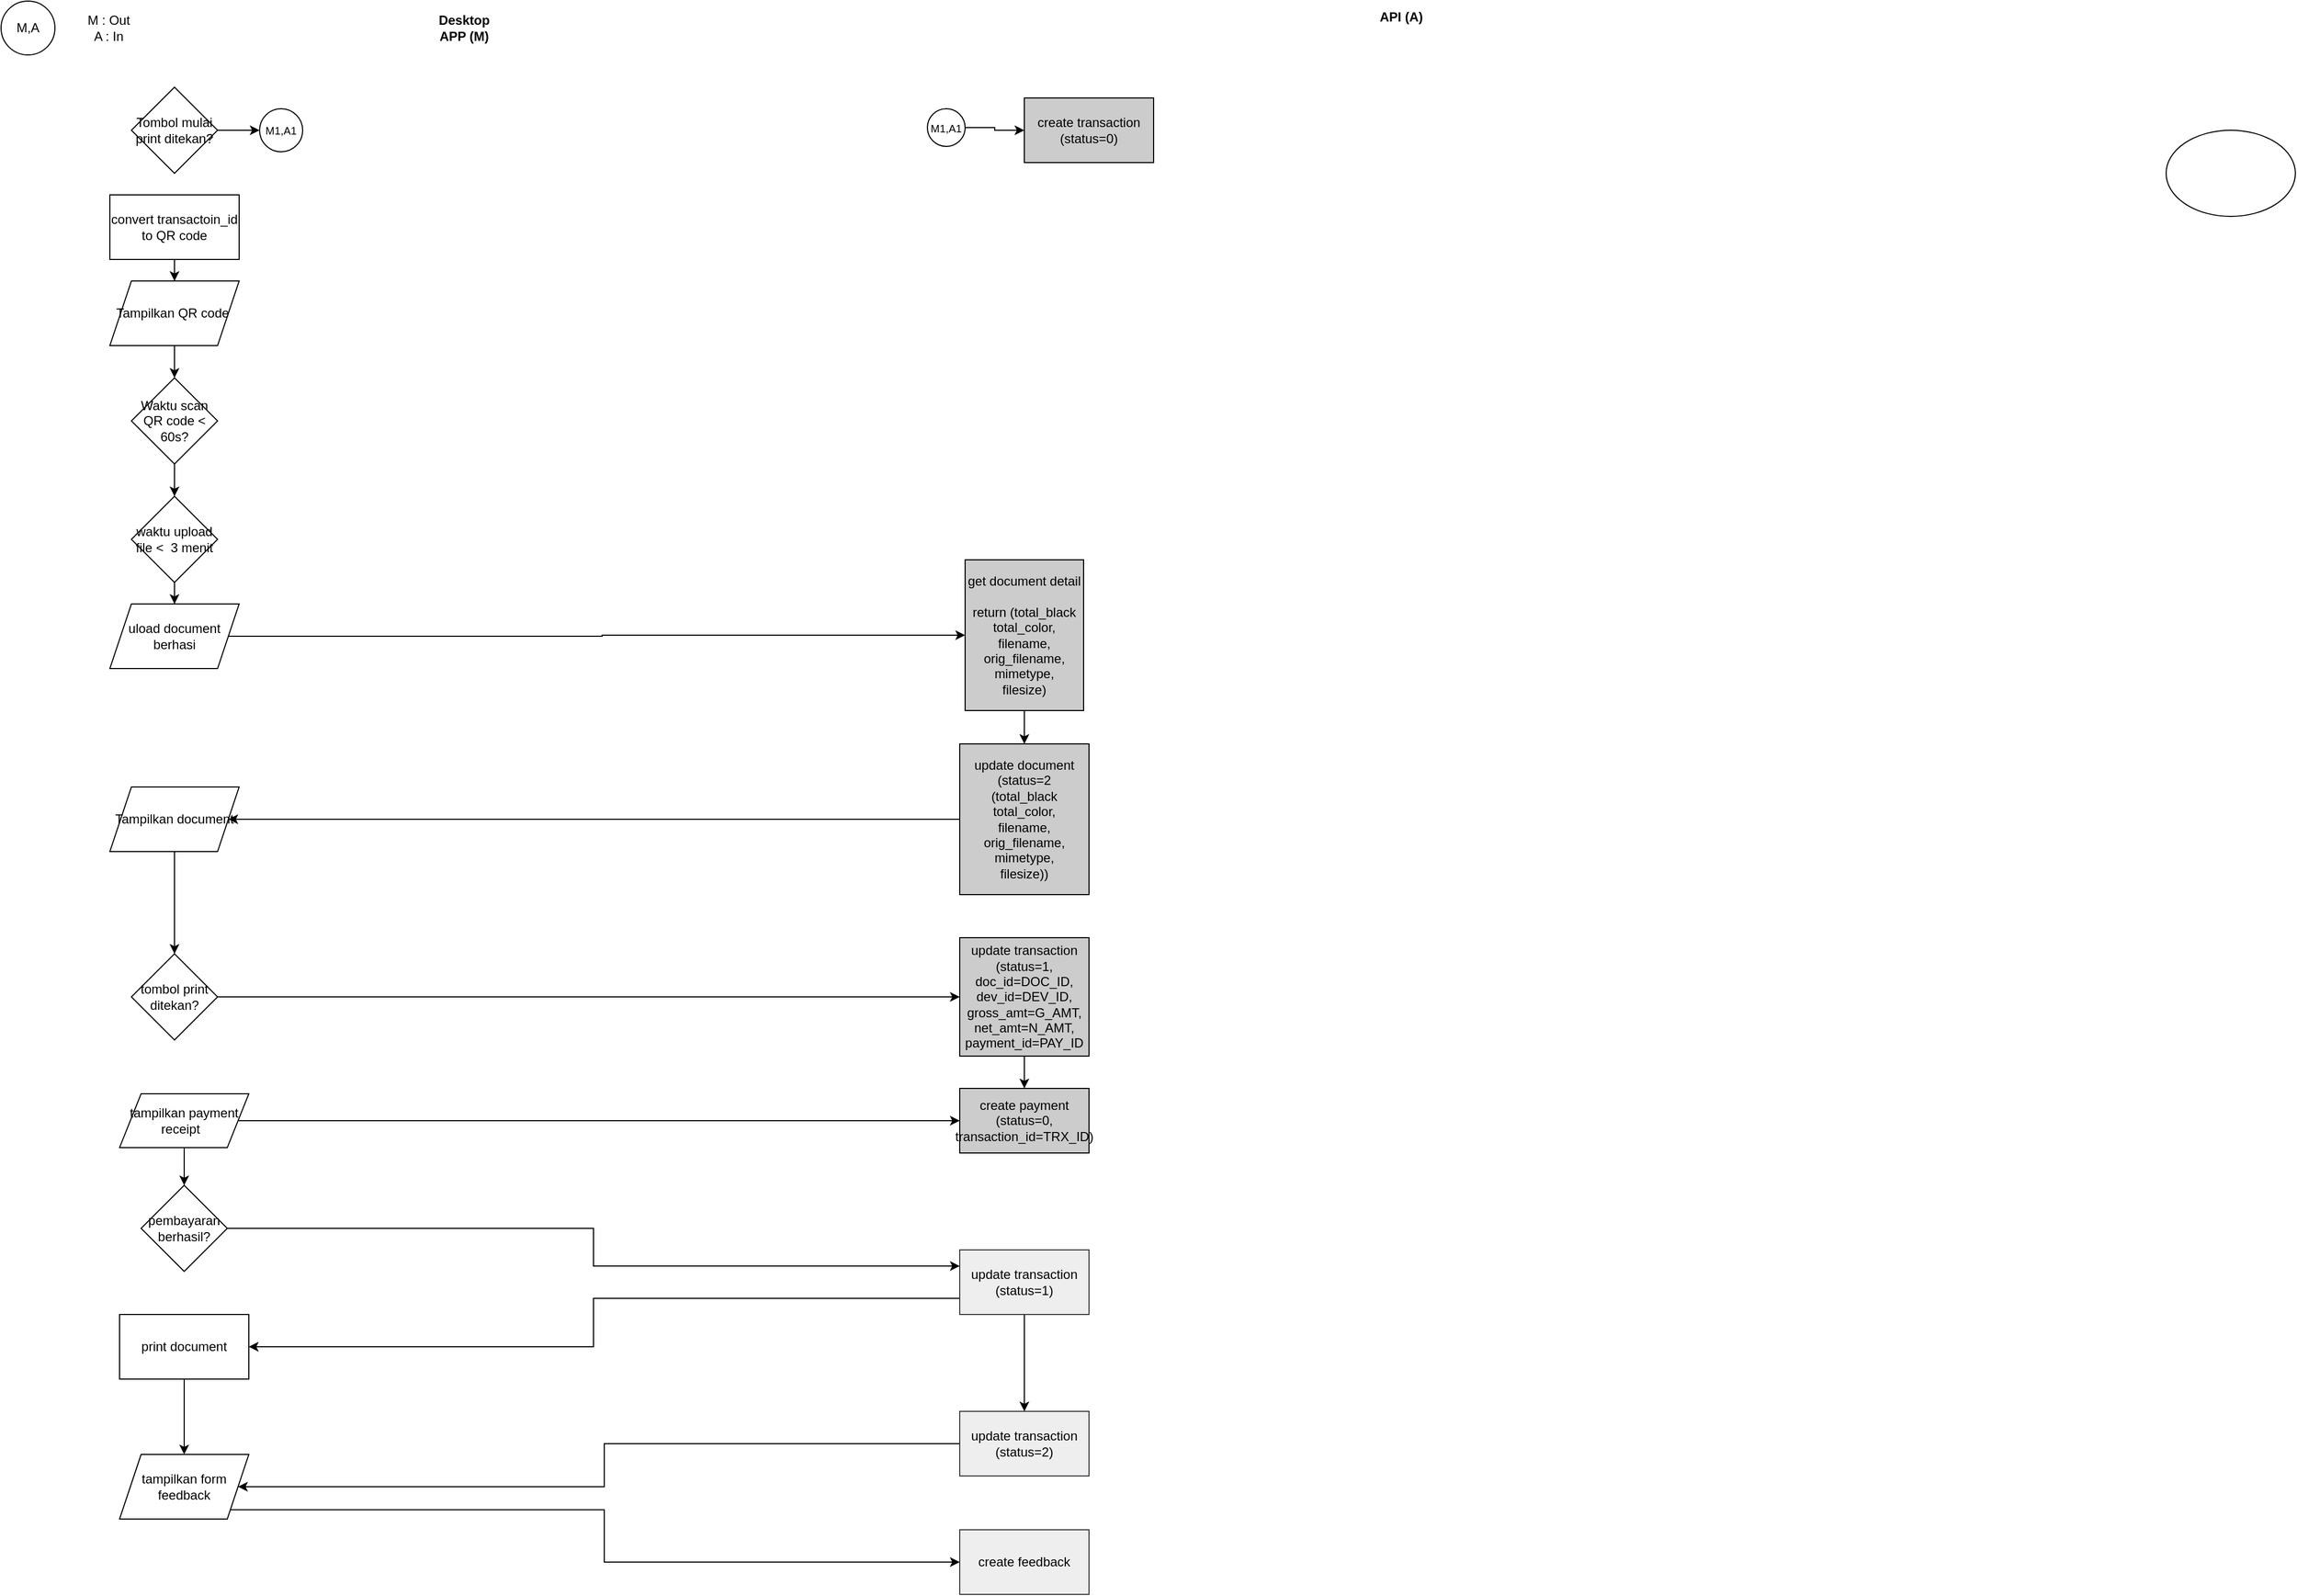 <mxfile version="20.0.3" type="github">
  <diagram id="C5RBs43oDa-KdzZeNtuy" name="Page-1">
    <mxGraphModel dx="1564" dy="856" grid="1" gridSize="10" guides="1" tooltips="1" connect="1" arrows="1" fold="1" page="1" pageScale="1" pageWidth="827" pageHeight="1169" math="0" shadow="0">
      <root>
        <mxCell id="WIyWlLk6GJQsqaUBKTNV-0" />
        <mxCell id="WIyWlLk6GJQsqaUBKTNV-1" parent="WIyWlLk6GJQsqaUBKTNV-0" />
        <mxCell id="w0ZbP1M1caESMiB_OuNO-19" style="edgeStyle=orthogonalEdgeStyle;rounded=0;orthogonalLoop=1;jettySize=auto;html=1;exitX=1;exitY=0.5;exitDx=0;exitDy=0;entryX=0;entryY=0.5;entryDx=0;entryDy=0;fontSize=10;" edge="1" parent="WIyWlLk6GJQsqaUBKTNV-1" source="AUcS2tF5ko8HKRd4lXUs-2" target="w0ZbP1M1caESMiB_OuNO-16">
          <mxGeometry relative="1" as="geometry" />
        </mxCell>
        <mxCell id="AUcS2tF5ko8HKRd4lXUs-2" value="Tombol mulai print ditekan?" style="rhombus;whiteSpace=wrap;html=1;" parent="WIyWlLk6GJQsqaUBKTNV-1" vertex="1">
          <mxGeometry x="121" y="80" width="80" height="80" as="geometry" />
        </mxCell>
        <mxCell id="AUcS2tF5ko8HKRd4lXUs-3" value="create transaction&lt;br&gt;(status=0)" style="whiteSpace=wrap;html=1;fillColor=#CCCCCC;" parent="WIyWlLk6GJQsqaUBKTNV-1" vertex="1">
          <mxGeometry x="950" y="90" width="120" height="60" as="geometry" />
        </mxCell>
        <mxCell id="AUcS2tF5ko8HKRd4lXUs-8" value="" style="edgeStyle=orthogonalEdgeStyle;rounded=0;orthogonalLoop=1;jettySize=auto;html=1;fontColor=#F8CECC;" parent="WIyWlLk6GJQsqaUBKTNV-1" source="AUcS2tF5ko8HKRd4lXUs-5" target="AUcS2tF5ko8HKRd4lXUs-7" edge="1">
          <mxGeometry relative="1" as="geometry" />
        </mxCell>
        <mxCell id="AUcS2tF5ko8HKRd4lXUs-5" value="convert transactoin_id to QR code" style="whiteSpace=wrap;html=1;fillColor=#FFFFFF;" parent="WIyWlLk6GJQsqaUBKTNV-1" vertex="1">
          <mxGeometry x="101" y="180" width="120" height="60" as="geometry" />
        </mxCell>
        <mxCell id="AUcS2tF5ko8HKRd4lXUs-10" value="" style="edgeStyle=orthogonalEdgeStyle;rounded=0;orthogonalLoop=1;jettySize=auto;html=1;fontColor=#F8CECC;" parent="WIyWlLk6GJQsqaUBKTNV-1" source="AUcS2tF5ko8HKRd4lXUs-7" target="AUcS2tF5ko8HKRd4lXUs-9" edge="1">
          <mxGeometry relative="1" as="geometry" />
        </mxCell>
        <mxCell id="AUcS2tF5ko8HKRd4lXUs-7" value="Tampilkan QR code&amp;nbsp;" style="shape=parallelogram;perimeter=parallelogramPerimeter;whiteSpace=wrap;html=1;fixedSize=1;fillColor=#FFFFFF;" parent="WIyWlLk6GJQsqaUBKTNV-1" vertex="1">
          <mxGeometry x="101" y="260" width="120" height="60" as="geometry" />
        </mxCell>
        <mxCell id="AUcS2tF5ko8HKRd4lXUs-12" value="" style="edgeStyle=orthogonalEdgeStyle;rounded=0;orthogonalLoop=1;jettySize=auto;html=1;fontColor=#F8CECC;startArrow=none;exitX=0.5;exitY=1;exitDx=0;exitDy=0;" parent="WIyWlLk6GJQsqaUBKTNV-1" source="AUcS2tF5ko8HKRd4lXUs-9" target="AUcS2tF5ko8HKRd4lXUs-11" edge="1">
          <mxGeometry relative="1" as="geometry">
            <mxPoint x="161" y="610" as="sourcePoint" />
          </mxGeometry>
        </mxCell>
        <mxCell id="AUcS2tF5ko8HKRd4lXUs-9" value="Waktu scan QR code &amp;lt; 60s?" style="rhombus;whiteSpace=wrap;html=1;fillColor=#FFFFFF;" parent="WIyWlLk6GJQsqaUBKTNV-1" vertex="1">
          <mxGeometry x="121" y="350" width="80" height="80" as="geometry" />
        </mxCell>
        <mxCell id="AUcS2tF5ko8HKRd4lXUs-56" value="" style="edgeStyle=orthogonalEdgeStyle;rounded=0;orthogonalLoop=1;jettySize=auto;html=1;fontColor=#F8CECC;" parent="WIyWlLk6GJQsqaUBKTNV-1" source="AUcS2tF5ko8HKRd4lXUs-11" target="AUcS2tF5ko8HKRd4lXUs-55" edge="1">
          <mxGeometry relative="1" as="geometry" />
        </mxCell>
        <mxCell id="AUcS2tF5ko8HKRd4lXUs-11" value="waktu upload file &amp;lt;&amp;nbsp; 3 menit" style="rhombus;whiteSpace=wrap;html=1;fillColor=#FFFFFF;" parent="WIyWlLk6GJQsqaUBKTNV-1" vertex="1">
          <mxGeometry x="121" y="460" width="80" height="80" as="geometry" />
        </mxCell>
        <mxCell id="AUcS2tF5ko8HKRd4lXUs-30" value="" style="edgeStyle=orthogonalEdgeStyle;rounded=0;orthogonalLoop=1;jettySize=auto;html=1;fontColor=#F8CECC;entryX=1;entryY=0.5;entryDx=0;entryDy=0;" parent="WIyWlLk6GJQsqaUBKTNV-1" source="AUcS2tF5ko8HKRd4lXUs-13" target="AUcS2tF5ko8HKRd4lXUs-31" edge="1">
          <mxGeometry relative="1" as="geometry">
            <mxPoint x="160" y="1080" as="targetPoint" />
          </mxGeometry>
        </mxCell>
        <mxCell id="AUcS2tF5ko8HKRd4lXUs-13" value="update document (status=2&lt;br&gt;(total_black&lt;br&gt;total_color,&lt;br&gt;filename,&lt;br&gt;orig_filename,&lt;br&gt;mimetype,&lt;br&gt;filesize))" style="whiteSpace=wrap;html=1;fillColor=#CCCCCC;" parent="WIyWlLk6GJQsqaUBKTNV-1" vertex="1">
          <mxGeometry x="890" y="690" width="120" height="140" as="geometry" />
        </mxCell>
        <mxCell id="AUcS2tF5ko8HKRd4lXUs-40" value="" style="edgeStyle=orthogonalEdgeStyle;rounded=0;orthogonalLoop=1;jettySize=auto;html=1;fontColor=#F8CECC;" parent="WIyWlLk6GJQsqaUBKTNV-1" source="AUcS2tF5ko8HKRd4lXUs-16" target="AUcS2tF5ko8HKRd4lXUs-39" edge="1">
          <mxGeometry relative="1" as="geometry" />
        </mxCell>
        <mxCell id="w0ZbP1M1caESMiB_OuNO-5" style="edgeStyle=orthogonalEdgeStyle;rounded=0;orthogonalLoop=1;jettySize=auto;html=1;exitX=1;exitY=0.5;exitDx=0;exitDy=0;entryX=0;entryY=0.5;entryDx=0;entryDy=0;" edge="1" parent="WIyWlLk6GJQsqaUBKTNV-1" source="AUcS2tF5ko8HKRd4lXUs-16" target="AUcS2tF5ko8HKRd4lXUs-43">
          <mxGeometry relative="1" as="geometry" />
        </mxCell>
        <mxCell id="AUcS2tF5ko8HKRd4lXUs-16" value="tampilkan payment receipt&amp;nbsp;&amp;nbsp;" style="shape=parallelogram;perimeter=parallelogramPerimeter;whiteSpace=wrap;html=1;fixedSize=1;fillColor=#FFFFFF;" parent="WIyWlLk6GJQsqaUBKTNV-1" vertex="1">
          <mxGeometry x="110" y="1015" width="120" height="50" as="geometry" />
        </mxCell>
        <mxCell id="AUcS2tF5ko8HKRd4lXUs-45" value="" style="edgeStyle=orthogonalEdgeStyle;rounded=0;orthogonalLoop=1;jettySize=auto;html=1;fontColor=#F8CECC;exitX=0.5;exitY=1;exitDx=0;exitDy=0;" parent="WIyWlLk6GJQsqaUBKTNV-1" source="AUcS2tF5ko8HKRd4lXUs-21" target="AUcS2tF5ko8HKRd4lXUs-43" edge="1">
          <mxGeometry relative="1" as="geometry" />
        </mxCell>
        <mxCell id="AUcS2tF5ko8HKRd4lXUs-21" value="update transaction&lt;br&gt;(status=1, doc_id=DOC_ID, dev_id=DEV_ID, gross_amt=G_AMT, net_amt=N_AMT,&lt;br&gt;payment_id=PAY_ID" style="whiteSpace=wrap;html=1;fillColor=#CCCCCC;" parent="WIyWlLk6GJQsqaUBKTNV-1" vertex="1">
          <mxGeometry x="890" y="870" width="120" height="110" as="geometry" />
        </mxCell>
        <mxCell id="AUcS2tF5ko8HKRd4lXUs-25" style="edgeStyle=orthogonalEdgeStyle;rounded=0;orthogonalLoop=1;jettySize=auto;html=1;exitX=0.5;exitY=1;exitDx=0;exitDy=0;entryX=0.5;entryY=0;entryDx=0;entryDy=0;fontColor=#F8CECC;" parent="WIyWlLk6GJQsqaUBKTNV-1" source="AUcS2tF5ko8HKRd4lXUs-23" target="AUcS2tF5ko8HKRd4lXUs-13" edge="1">
          <mxGeometry relative="1" as="geometry" />
        </mxCell>
        <mxCell id="AUcS2tF5ko8HKRd4lXUs-23" value="get document detail&lt;br&gt;&amp;nbsp;&lt;br&gt;return (total_black&lt;br&gt;total_color,&lt;br&gt;filename,&lt;br&gt;orig_filename,&lt;br&gt;mimetype,&lt;br&gt;filesize)" style="whiteSpace=wrap;html=1;fillColor=#CCCCCC;" parent="WIyWlLk6GJQsqaUBKTNV-1" vertex="1">
          <mxGeometry x="895" y="519" width="110" height="140" as="geometry" />
        </mxCell>
        <mxCell id="w0ZbP1M1caESMiB_OuNO-3" value="" style="edgeStyle=orthogonalEdgeStyle;rounded=0;orthogonalLoop=1;jettySize=auto;html=1;" edge="1" parent="WIyWlLk6GJQsqaUBKTNV-1" source="AUcS2tF5ko8HKRd4lXUs-31" target="AUcS2tF5ko8HKRd4lXUs-32">
          <mxGeometry relative="1" as="geometry" />
        </mxCell>
        <mxCell id="AUcS2tF5ko8HKRd4lXUs-31" value="Tampilkan document" style="shape=parallelogram;perimeter=parallelogramPerimeter;whiteSpace=wrap;html=1;fixedSize=1;" parent="WIyWlLk6GJQsqaUBKTNV-1" vertex="1">
          <mxGeometry x="101" y="730" width="120" height="60" as="geometry" />
        </mxCell>
        <mxCell id="w0ZbP1M1caESMiB_OuNO-4" style="edgeStyle=orthogonalEdgeStyle;rounded=0;orthogonalLoop=1;jettySize=auto;html=1;exitX=1;exitY=0.5;exitDx=0;exitDy=0;entryX=0;entryY=0.5;entryDx=0;entryDy=0;" edge="1" parent="WIyWlLk6GJQsqaUBKTNV-1" source="AUcS2tF5ko8HKRd4lXUs-32" target="AUcS2tF5ko8HKRd4lXUs-21">
          <mxGeometry relative="1" as="geometry" />
        </mxCell>
        <mxCell id="AUcS2tF5ko8HKRd4lXUs-32" value="tombol print ditekan?" style="rhombus;whiteSpace=wrap;html=1;" parent="WIyWlLk6GJQsqaUBKTNV-1" vertex="1">
          <mxGeometry x="121" y="885" width="80" height="80" as="geometry" />
        </mxCell>
        <mxCell id="AUcS2tF5ko8HKRd4lXUs-42" value="" style="edgeStyle=orthogonalEdgeStyle;rounded=0;orthogonalLoop=1;jettySize=auto;html=1;fontColor=#F8CECC;entryX=0;entryY=0.25;entryDx=0;entryDy=0;" parent="WIyWlLk6GJQsqaUBKTNV-1" source="AUcS2tF5ko8HKRd4lXUs-39" target="AUcS2tF5ko8HKRd4lXUs-41" edge="1">
          <mxGeometry relative="1" as="geometry" />
        </mxCell>
        <mxCell id="AUcS2tF5ko8HKRd4lXUs-39" value="pembayaran berhasil?" style="rhombus;whiteSpace=wrap;html=1;fillColor=#FFFFFF;" parent="WIyWlLk6GJQsqaUBKTNV-1" vertex="1">
          <mxGeometry x="130" y="1100" width="80" height="80" as="geometry" />
        </mxCell>
        <mxCell id="w0ZbP1M1caESMiB_OuNO-6" style="edgeStyle=orthogonalEdgeStyle;rounded=0;orthogonalLoop=1;jettySize=auto;html=1;exitX=0;exitY=0.75;exitDx=0;exitDy=0;entryX=1;entryY=0.5;entryDx=0;entryDy=0;" edge="1" parent="WIyWlLk6GJQsqaUBKTNV-1" source="AUcS2tF5ko8HKRd4lXUs-41" target="AUcS2tF5ko8HKRd4lXUs-47">
          <mxGeometry relative="1" as="geometry">
            <Array as="points">
              <mxPoint x="550" y="1205" />
              <mxPoint x="550" y="1250" />
            </Array>
          </mxGeometry>
        </mxCell>
        <mxCell id="w0ZbP1M1caESMiB_OuNO-7" style="edgeStyle=orthogonalEdgeStyle;rounded=0;orthogonalLoop=1;jettySize=auto;html=1;exitX=0.5;exitY=1;exitDx=0;exitDy=0;entryX=0.5;entryY=0;entryDx=0;entryDy=0;" edge="1" parent="WIyWlLk6GJQsqaUBKTNV-1" source="AUcS2tF5ko8HKRd4lXUs-41" target="AUcS2tF5ko8HKRd4lXUs-49">
          <mxGeometry relative="1" as="geometry" />
        </mxCell>
        <mxCell id="AUcS2tF5ko8HKRd4lXUs-41" value="update transaction&lt;br&gt;(status=1)" style="whiteSpace=wrap;html=1;fillColor=#eeeeee;strokeColor=#36393d;" parent="WIyWlLk6GJQsqaUBKTNV-1" vertex="1">
          <mxGeometry x="890" y="1160" width="120" height="60" as="geometry" />
        </mxCell>
        <mxCell id="AUcS2tF5ko8HKRd4lXUs-43" value="create payment&lt;br&gt;(status=0,&lt;br&gt;transaction_id=TRX_ID)" style="whiteSpace=wrap;html=1;fillColor=#CCCCCC;" parent="WIyWlLk6GJQsqaUBKTNV-1" vertex="1">
          <mxGeometry x="890" y="1010" width="120" height="60" as="geometry" />
        </mxCell>
        <mxCell id="w0ZbP1M1caESMiB_OuNO-9" value="" style="edgeStyle=orthogonalEdgeStyle;rounded=0;orthogonalLoop=1;jettySize=auto;html=1;" edge="1" parent="WIyWlLk6GJQsqaUBKTNV-1" source="AUcS2tF5ko8HKRd4lXUs-47" target="AUcS2tF5ko8HKRd4lXUs-51">
          <mxGeometry relative="1" as="geometry" />
        </mxCell>
        <mxCell id="AUcS2tF5ko8HKRd4lXUs-47" value="print document" style="whiteSpace=wrap;html=1;" parent="WIyWlLk6GJQsqaUBKTNV-1" vertex="1">
          <mxGeometry x="110" y="1220" width="120" height="60" as="geometry" />
        </mxCell>
        <mxCell id="AUcS2tF5ko8HKRd4lXUs-52" value="" style="edgeStyle=orthogonalEdgeStyle;rounded=0;orthogonalLoop=1;jettySize=auto;html=1;fontColor=#F8CECC;" parent="WIyWlLk6GJQsqaUBKTNV-1" source="AUcS2tF5ko8HKRd4lXUs-49" target="AUcS2tF5ko8HKRd4lXUs-51" edge="1">
          <mxGeometry relative="1" as="geometry" />
        </mxCell>
        <mxCell id="AUcS2tF5ko8HKRd4lXUs-49" value="update transaction&lt;br&gt;(status=2)" style="whiteSpace=wrap;html=1;fillColor=#eeeeee;strokeColor=#36393d;" parent="WIyWlLk6GJQsqaUBKTNV-1" vertex="1">
          <mxGeometry x="890" y="1310" width="120" height="60" as="geometry" />
        </mxCell>
        <mxCell id="w0ZbP1M1caESMiB_OuNO-10" style="edgeStyle=orthogonalEdgeStyle;rounded=0;orthogonalLoop=1;jettySize=auto;html=1;exitX=1;exitY=1;exitDx=0;exitDy=0;entryX=0;entryY=0.5;entryDx=0;entryDy=0;" edge="1" parent="WIyWlLk6GJQsqaUBKTNV-1" source="AUcS2tF5ko8HKRd4lXUs-51" target="AUcS2tF5ko8HKRd4lXUs-53">
          <mxGeometry relative="1" as="geometry" />
        </mxCell>
        <mxCell id="AUcS2tF5ko8HKRd4lXUs-51" value="tampilkan form feedback" style="shape=parallelogram;perimeter=parallelogramPerimeter;whiteSpace=wrap;html=1;fixedSize=1;" parent="WIyWlLk6GJQsqaUBKTNV-1" vertex="1">
          <mxGeometry x="110" y="1350" width="120" height="60" as="geometry" />
        </mxCell>
        <mxCell id="AUcS2tF5ko8HKRd4lXUs-53" value="create feedback" style="whiteSpace=wrap;html=1;fillColor=#eeeeee;strokeColor=#36393d;" parent="WIyWlLk6GJQsqaUBKTNV-1" vertex="1">
          <mxGeometry x="890" y="1420" width="120" height="60" as="geometry" />
        </mxCell>
        <mxCell id="w0ZbP1M1caESMiB_OuNO-2" style="edgeStyle=orthogonalEdgeStyle;rounded=0;orthogonalLoop=1;jettySize=auto;html=1;exitX=1;exitY=0.5;exitDx=0;exitDy=0;entryX=0;entryY=0.5;entryDx=0;entryDy=0;" edge="1" parent="WIyWlLk6GJQsqaUBKTNV-1" source="AUcS2tF5ko8HKRd4lXUs-55" target="AUcS2tF5ko8HKRd4lXUs-23">
          <mxGeometry relative="1" as="geometry" />
        </mxCell>
        <mxCell id="AUcS2tF5ko8HKRd4lXUs-55" value="uload document berhasi" style="shape=parallelogram;perimeter=parallelogramPerimeter;whiteSpace=wrap;html=1;fixedSize=1;" parent="WIyWlLk6GJQsqaUBKTNV-1" vertex="1">
          <mxGeometry x="101" y="560" width="120" height="60" as="geometry" />
        </mxCell>
        <mxCell id="w0ZbP1M1caESMiB_OuNO-12" value="Desktop APP (M)" style="text;html=1;strokeColor=none;fillColor=none;align=center;verticalAlign=middle;whiteSpace=wrap;rounded=0;fontStyle=1" vertex="1" parent="WIyWlLk6GJQsqaUBKTNV-1">
          <mxGeometry x="400" y="10" width="60" height="30" as="geometry" />
        </mxCell>
        <mxCell id="w0ZbP1M1caESMiB_OuNO-13" value="API (A)" style="text;html=1;strokeColor=none;fillColor=none;align=center;verticalAlign=middle;whiteSpace=wrap;rounded=0;fontStyle=1" vertex="1" parent="WIyWlLk6GJQsqaUBKTNV-1">
          <mxGeometry x="1270" width="60" height="30" as="geometry" />
        </mxCell>
        <mxCell id="w0ZbP1M1caESMiB_OuNO-14" value="M,A" style="ellipse;whiteSpace=wrap;html=1;aspect=fixed;" vertex="1" parent="WIyWlLk6GJQsqaUBKTNV-1">
          <mxGeometry width="50" height="50" as="geometry" />
        </mxCell>
        <mxCell id="w0ZbP1M1caESMiB_OuNO-15" value="M : Out&lt;br&gt;A : In" style="text;html=1;strokeColor=none;fillColor=none;align=center;verticalAlign=middle;whiteSpace=wrap;rounded=0;" vertex="1" parent="WIyWlLk6GJQsqaUBKTNV-1">
          <mxGeometry x="70" y="10" width="60" height="30" as="geometry" />
        </mxCell>
        <mxCell id="w0ZbP1M1caESMiB_OuNO-16" value="M1,A1" style="ellipse;whiteSpace=wrap;html=1;aspect=fixed;fontSize=10;" vertex="1" parent="WIyWlLk6GJQsqaUBKTNV-1">
          <mxGeometry x="240" y="100" width="40" height="40" as="geometry" />
        </mxCell>
        <mxCell id="w0ZbP1M1caESMiB_OuNO-20" style="edgeStyle=orthogonalEdgeStyle;rounded=0;orthogonalLoop=1;jettySize=auto;html=1;exitX=1;exitY=0.5;exitDx=0;exitDy=0;entryX=0;entryY=0.5;entryDx=0;entryDy=0;fontSize=10;" edge="1" parent="WIyWlLk6GJQsqaUBKTNV-1" source="w0ZbP1M1caESMiB_OuNO-17" target="AUcS2tF5ko8HKRd4lXUs-3">
          <mxGeometry relative="1" as="geometry" />
        </mxCell>
        <mxCell id="w0ZbP1M1caESMiB_OuNO-17" value="M1,A1" style="ellipse;whiteSpace=wrap;html=1;aspect=fixed;fontSize=10;" vertex="1" parent="WIyWlLk6GJQsqaUBKTNV-1">
          <mxGeometry x="860" y="100" width="35" height="35" as="geometry" />
        </mxCell>
        <mxCell id="w0ZbP1M1caESMiB_OuNO-21" value="" style="ellipse;whiteSpace=wrap;html=1;fontSize=10;" vertex="1" parent="WIyWlLk6GJQsqaUBKTNV-1">
          <mxGeometry x="2010" y="120" width="120" height="80" as="geometry" />
        </mxCell>
      </root>
    </mxGraphModel>
  </diagram>
</mxfile>
